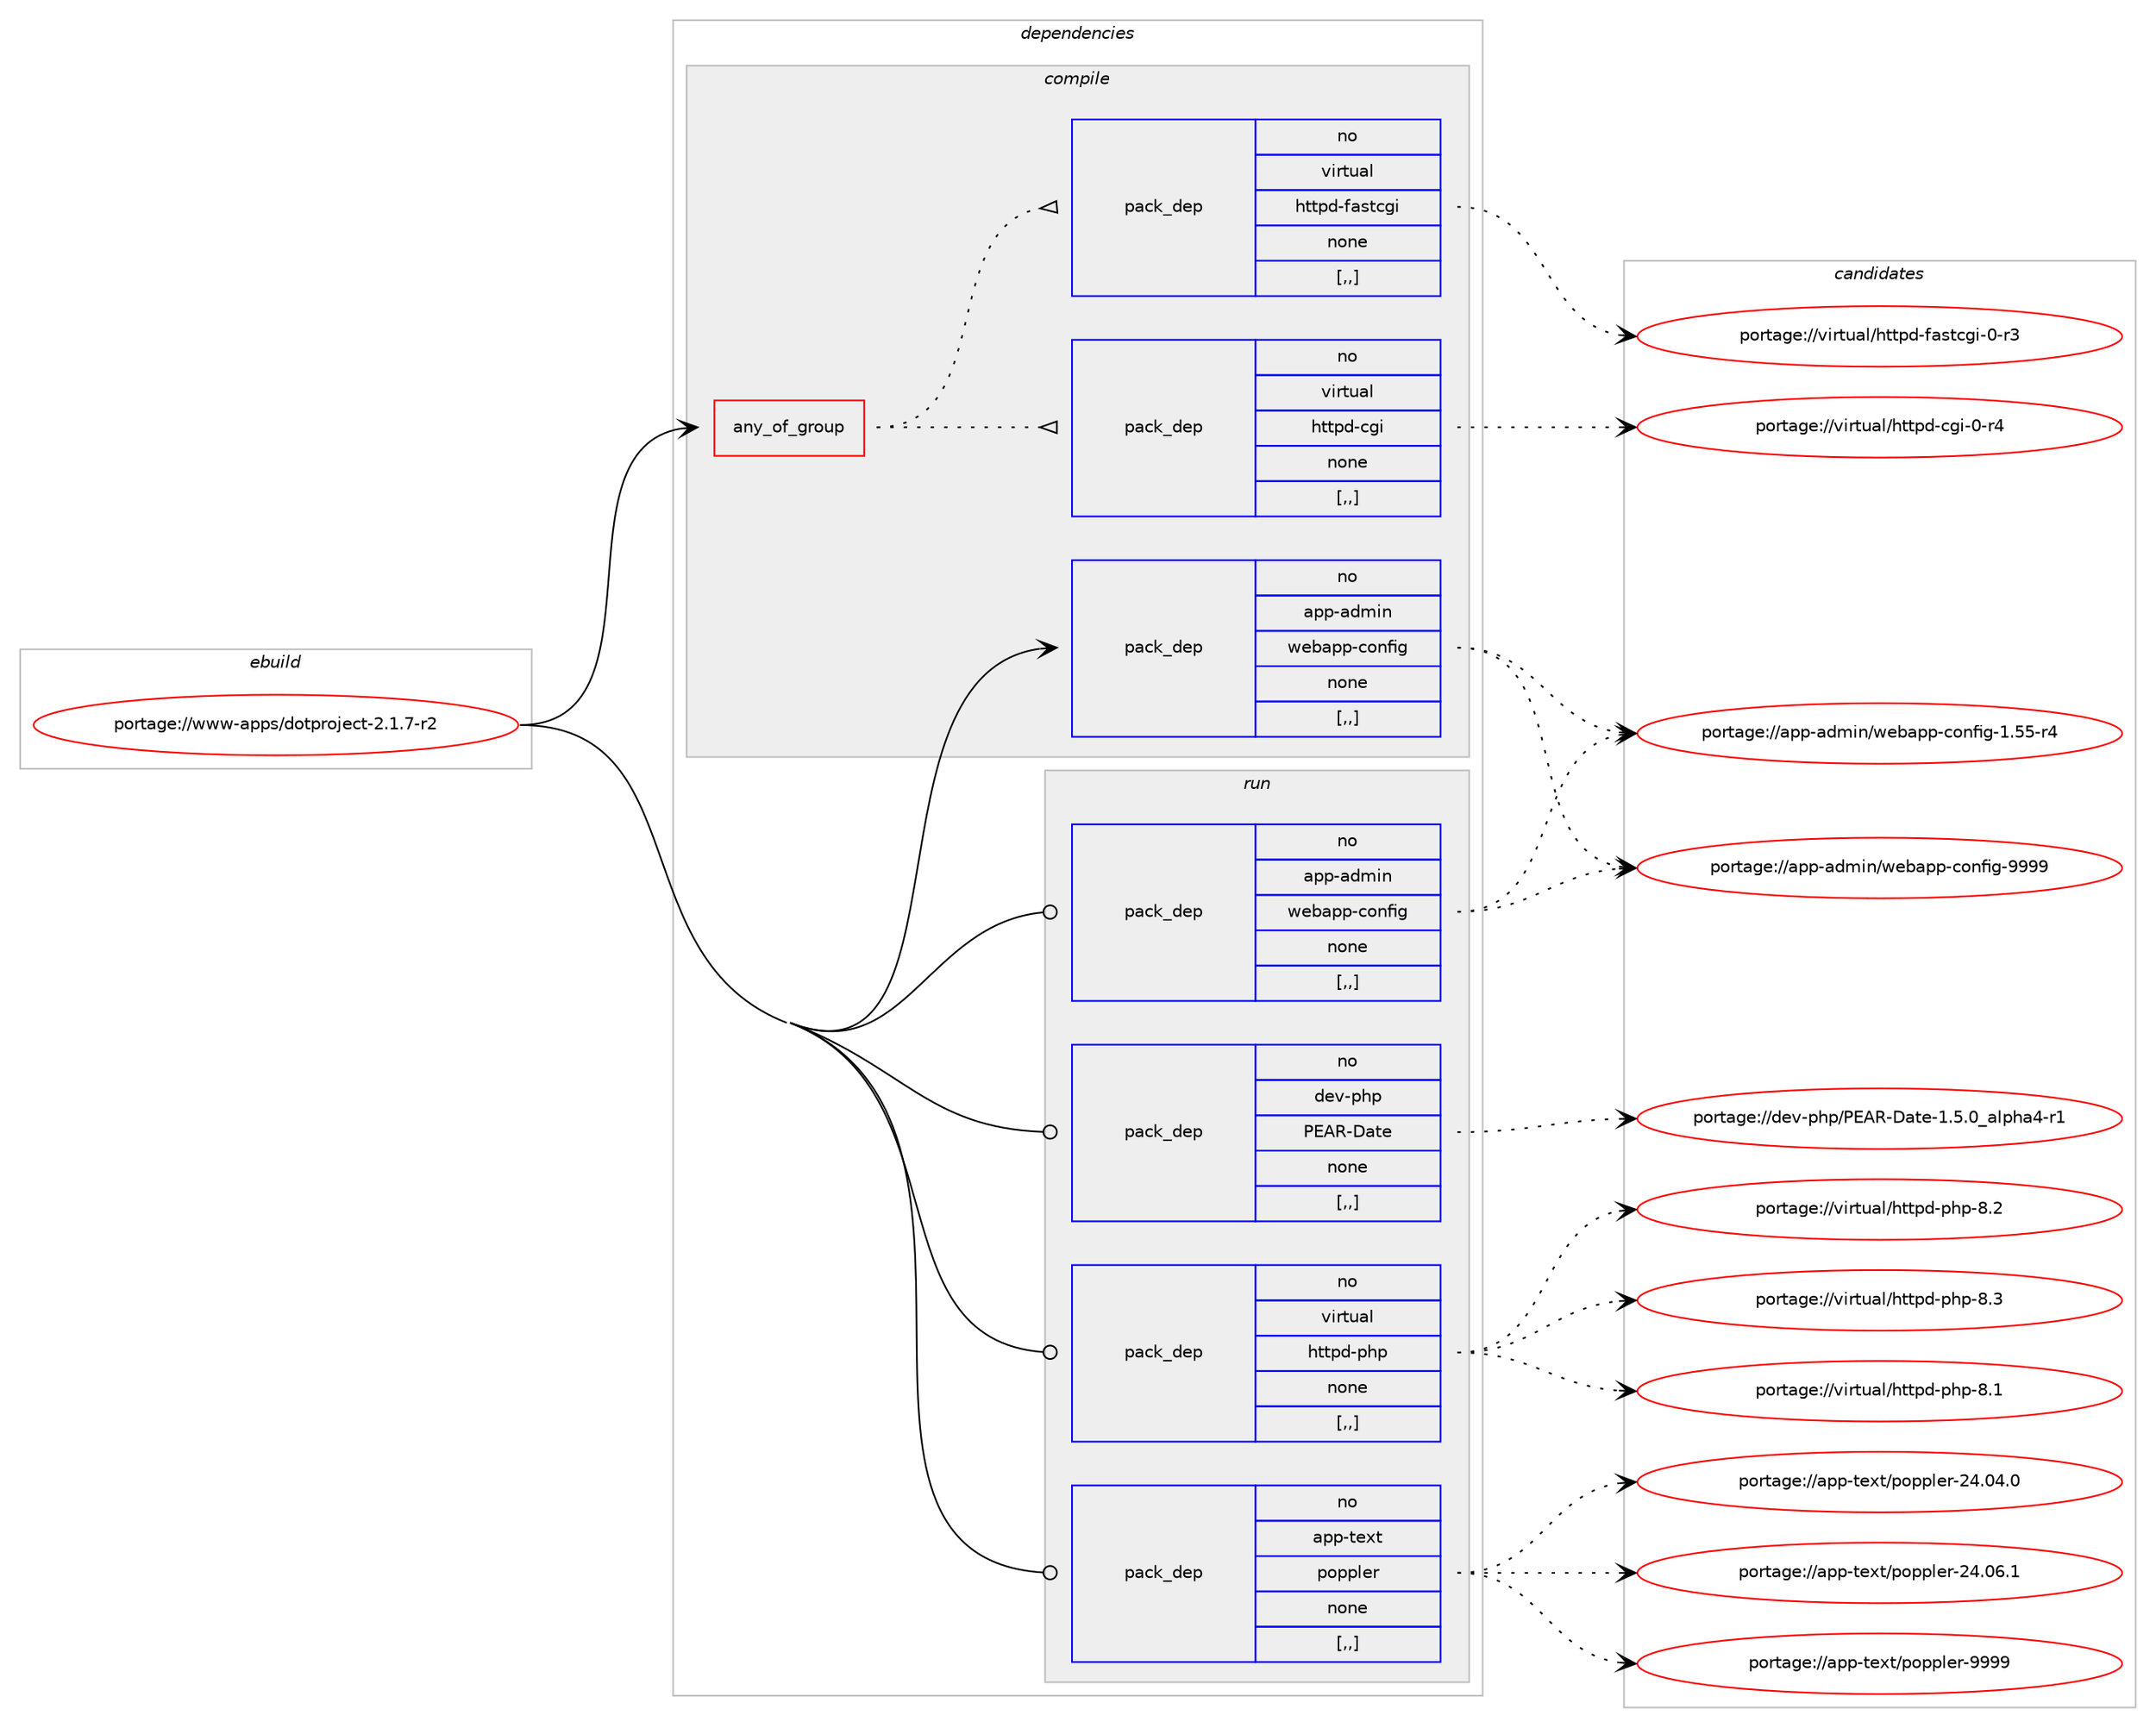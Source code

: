 digraph prolog {

# *************
# Graph options
# *************

newrank=true;
concentrate=true;
compound=true;
graph [rankdir=LR,fontname=Helvetica,fontsize=10,ranksep=1.5];#, ranksep=2.5, nodesep=0.2];
edge  [arrowhead=vee];
node  [fontname=Helvetica,fontsize=10];

# **********
# The ebuild
# **********

subgraph cluster_leftcol {
color=gray;
rank=same;
label=<<i>ebuild</i>>;
id [label="portage://www-apps/dotproject-2.1.7-r2", color=red, width=4, href="../www-apps/dotproject-2.1.7-r2.svg"];
}

# ****************
# The dependencies
# ****************

subgraph cluster_midcol {
color=gray;
label=<<i>dependencies</i>>;
subgraph cluster_compile {
fillcolor="#eeeeee";
style=filled;
label=<<i>compile</i>>;
subgraph any2983 {
dependency436255 [label=<<TABLE BORDER="0" CELLBORDER="1" CELLSPACING="0" CELLPADDING="4"><TR><TD CELLPADDING="10">any_of_group</TD></TR></TABLE>>, shape=none, color=red];subgraph pack316969 {
dependency436256 [label=<<TABLE BORDER="0" CELLBORDER="1" CELLSPACING="0" CELLPADDING="4" WIDTH="220"><TR><TD ROWSPAN="6" CELLPADDING="30">pack_dep</TD></TR><TR><TD WIDTH="110">no</TD></TR><TR><TD>virtual</TD></TR><TR><TD>httpd-cgi</TD></TR><TR><TD>none</TD></TR><TR><TD>[,,]</TD></TR></TABLE>>, shape=none, color=blue];
}
dependency436255:e -> dependency436256:w [weight=20,style="dotted",arrowhead="oinv"];
subgraph pack316970 {
dependency436257 [label=<<TABLE BORDER="0" CELLBORDER="1" CELLSPACING="0" CELLPADDING="4" WIDTH="220"><TR><TD ROWSPAN="6" CELLPADDING="30">pack_dep</TD></TR><TR><TD WIDTH="110">no</TD></TR><TR><TD>virtual</TD></TR><TR><TD>httpd-fastcgi</TD></TR><TR><TD>none</TD></TR><TR><TD>[,,]</TD></TR></TABLE>>, shape=none, color=blue];
}
dependency436255:e -> dependency436257:w [weight=20,style="dotted",arrowhead="oinv"];
}
id:e -> dependency436255:w [weight=20,style="solid",arrowhead="vee"];
subgraph pack316971 {
dependency436258 [label=<<TABLE BORDER="0" CELLBORDER="1" CELLSPACING="0" CELLPADDING="4" WIDTH="220"><TR><TD ROWSPAN="6" CELLPADDING="30">pack_dep</TD></TR><TR><TD WIDTH="110">no</TD></TR><TR><TD>app-admin</TD></TR><TR><TD>webapp-config</TD></TR><TR><TD>none</TD></TR><TR><TD>[,,]</TD></TR></TABLE>>, shape=none, color=blue];
}
id:e -> dependency436258:w [weight=20,style="solid",arrowhead="vee"];
}
subgraph cluster_compileandrun {
fillcolor="#eeeeee";
style=filled;
label=<<i>compile and run</i>>;
}
subgraph cluster_run {
fillcolor="#eeeeee";
style=filled;
label=<<i>run</i>>;
subgraph pack316972 {
dependency436259 [label=<<TABLE BORDER="0" CELLBORDER="1" CELLSPACING="0" CELLPADDING="4" WIDTH="220"><TR><TD ROWSPAN="6" CELLPADDING="30">pack_dep</TD></TR><TR><TD WIDTH="110">no</TD></TR><TR><TD>app-admin</TD></TR><TR><TD>webapp-config</TD></TR><TR><TD>none</TD></TR><TR><TD>[,,]</TD></TR></TABLE>>, shape=none, color=blue];
}
id:e -> dependency436259:w [weight=20,style="solid",arrowhead="odot"];
subgraph pack316973 {
dependency436260 [label=<<TABLE BORDER="0" CELLBORDER="1" CELLSPACING="0" CELLPADDING="4" WIDTH="220"><TR><TD ROWSPAN="6" CELLPADDING="30">pack_dep</TD></TR><TR><TD WIDTH="110">no</TD></TR><TR><TD>app-text</TD></TR><TR><TD>poppler</TD></TR><TR><TD>none</TD></TR><TR><TD>[,,]</TD></TR></TABLE>>, shape=none, color=blue];
}
id:e -> dependency436260:w [weight=20,style="solid",arrowhead="odot"];
subgraph pack316974 {
dependency436261 [label=<<TABLE BORDER="0" CELLBORDER="1" CELLSPACING="0" CELLPADDING="4" WIDTH="220"><TR><TD ROWSPAN="6" CELLPADDING="30">pack_dep</TD></TR><TR><TD WIDTH="110">no</TD></TR><TR><TD>dev-php</TD></TR><TR><TD>PEAR-Date</TD></TR><TR><TD>none</TD></TR><TR><TD>[,,]</TD></TR></TABLE>>, shape=none, color=blue];
}
id:e -> dependency436261:w [weight=20,style="solid",arrowhead="odot"];
subgraph pack316975 {
dependency436262 [label=<<TABLE BORDER="0" CELLBORDER="1" CELLSPACING="0" CELLPADDING="4" WIDTH="220"><TR><TD ROWSPAN="6" CELLPADDING="30">pack_dep</TD></TR><TR><TD WIDTH="110">no</TD></TR><TR><TD>virtual</TD></TR><TR><TD>httpd-php</TD></TR><TR><TD>none</TD></TR><TR><TD>[,,]</TD></TR></TABLE>>, shape=none, color=blue];
}
id:e -> dependency436262:w [weight=20,style="solid",arrowhead="odot"];
}
}

# **************
# The candidates
# **************

subgraph cluster_choices {
rank=same;
color=gray;
label=<<i>candidates</i>>;

subgraph choice316969 {
color=black;
nodesep=1;
choice1181051141161179710847104116116112100459910310545484511452 [label="portage://virtual/httpd-cgi-0-r4", color=red, width=4,href="../virtual/httpd-cgi-0-r4.svg"];
dependency436256:e -> choice1181051141161179710847104116116112100459910310545484511452:w [style=dotted,weight="100"];
}
subgraph choice316970 {
color=black;
nodesep=1;
choice118105114116117971084710411611611210045102971151169910310545484511451 [label="portage://virtual/httpd-fastcgi-0-r3", color=red, width=4,href="../virtual/httpd-fastcgi-0-r3.svg"];
dependency436257:e -> choice118105114116117971084710411611611210045102971151169910310545484511451:w [style=dotted,weight="100"];
}
subgraph choice316971 {
color=black;
nodesep=1;
choice971121124597100109105110471191019897112112459911111010210510345494653534511452 [label="portage://app-admin/webapp-config-1.55-r4", color=red, width=4,href="../app-admin/webapp-config-1.55-r4.svg"];
choice97112112459710010910511047119101989711211245991111101021051034557575757 [label="portage://app-admin/webapp-config-9999", color=red, width=4,href="../app-admin/webapp-config-9999.svg"];
dependency436258:e -> choice971121124597100109105110471191019897112112459911111010210510345494653534511452:w [style=dotted,weight="100"];
dependency436258:e -> choice97112112459710010910511047119101989711211245991111101021051034557575757:w [style=dotted,weight="100"];
}
subgraph choice316972 {
color=black;
nodesep=1;
choice971121124597100109105110471191019897112112459911111010210510345494653534511452 [label="portage://app-admin/webapp-config-1.55-r4", color=red, width=4,href="../app-admin/webapp-config-1.55-r4.svg"];
choice97112112459710010910511047119101989711211245991111101021051034557575757 [label="portage://app-admin/webapp-config-9999", color=red, width=4,href="../app-admin/webapp-config-9999.svg"];
dependency436259:e -> choice971121124597100109105110471191019897112112459911111010210510345494653534511452:w [style=dotted,weight="100"];
dependency436259:e -> choice97112112459710010910511047119101989711211245991111101021051034557575757:w [style=dotted,weight="100"];
}
subgraph choice316973 {
color=black;
nodesep=1;
choice9711211245116101120116471121111121121081011144550524648524648 [label="portage://app-text/poppler-24.04.0", color=red, width=4,href="../app-text/poppler-24.04.0.svg"];
choice9711211245116101120116471121111121121081011144550524648544649 [label="portage://app-text/poppler-24.06.1", color=red, width=4,href="../app-text/poppler-24.06.1.svg"];
choice9711211245116101120116471121111121121081011144557575757 [label="portage://app-text/poppler-9999", color=red, width=4,href="../app-text/poppler-9999.svg"];
dependency436260:e -> choice9711211245116101120116471121111121121081011144550524648524648:w [style=dotted,weight="100"];
dependency436260:e -> choice9711211245116101120116471121111121121081011144550524648544649:w [style=dotted,weight="100"];
dependency436260:e -> choice9711211245116101120116471121111121121081011144557575757:w [style=dotted,weight="100"];
}
subgraph choice316974 {
color=black;
nodesep=1;
choice100101118451121041124780696582456897116101454946534648959710811210497524511449 [label="portage://dev-php/PEAR-Date-1.5.0_alpha4-r1", color=red, width=4,href="../dev-php/PEAR-Date-1.5.0_alpha4-r1.svg"];
dependency436261:e -> choice100101118451121041124780696582456897116101454946534648959710811210497524511449:w [style=dotted,weight="100"];
}
subgraph choice316975 {
color=black;
nodesep=1;
choice11810511411611797108471041161161121004511210411245564649 [label="portage://virtual/httpd-php-8.1", color=red, width=4,href="../virtual/httpd-php-8.1.svg"];
choice11810511411611797108471041161161121004511210411245564650 [label="portage://virtual/httpd-php-8.2", color=red, width=4,href="../virtual/httpd-php-8.2.svg"];
choice11810511411611797108471041161161121004511210411245564651 [label="portage://virtual/httpd-php-8.3", color=red, width=4,href="../virtual/httpd-php-8.3.svg"];
dependency436262:e -> choice11810511411611797108471041161161121004511210411245564649:w [style=dotted,weight="100"];
dependency436262:e -> choice11810511411611797108471041161161121004511210411245564650:w [style=dotted,weight="100"];
dependency436262:e -> choice11810511411611797108471041161161121004511210411245564651:w [style=dotted,weight="100"];
}
}

}
